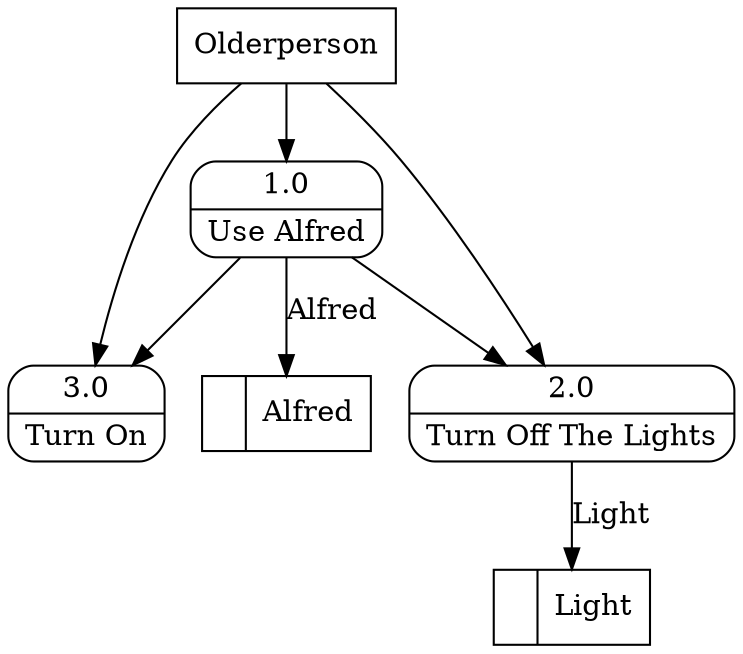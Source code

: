 digraph dfd2{ 
node[shape=record]
200 [label="<f0>  |<f1> Alfred " ];
201 [label="<f0>  |<f1> Light " ];
202 [label="Olderperson" shape=box];
203 [label="{<f0> 1.0|<f1> Use Alfred }" shape=Mrecord];
204 [label="{<f0> 2.0|<f1> Turn Off The Lights }" shape=Mrecord];
205 [label="{<f0> 3.0|<f1> Turn On }" shape=Mrecord];
202 -> 203
202 -> 204
202 -> 205
203 -> 204
203 -> 205
203 -> 200 [label="Alfred"]
204 -> 201 [label="Light"]
}